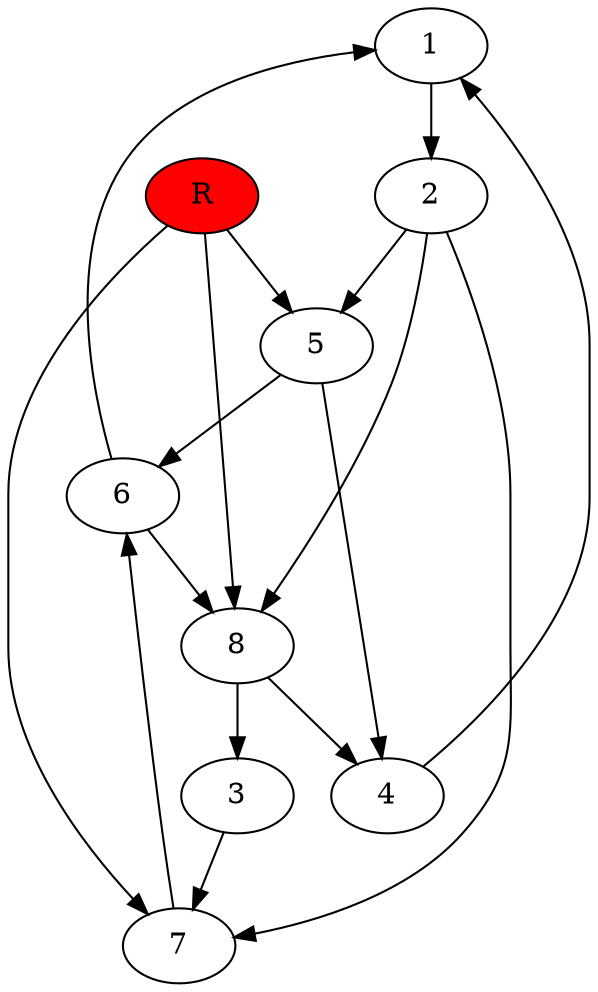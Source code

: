 digraph prb126 {
	1
	2
	3
	4
	5
	6
	7
	8
	R [fillcolor="#ff0000" style=filled]
	1 -> 2
	2 -> 5
	2 -> 7
	2 -> 8
	3 -> 7
	4 -> 1
	5 -> 4
	5 -> 6
	6 -> 1
	6 -> 8
	7 -> 6
	8 -> 3
	8 -> 4
	R -> 5
	R -> 7
	R -> 8
}
